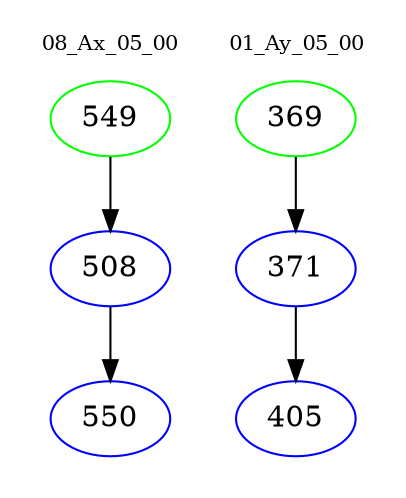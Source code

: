 digraph{
subgraph cluster_0 {
color = white
label = "08_Ax_05_00";
fontsize=10;
T0_549 [label="549", color="green"]
T0_549 -> T0_508 [color="black"]
T0_508 [label="508", color="blue"]
T0_508 -> T0_550 [color="black"]
T0_550 [label="550", color="blue"]
}
subgraph cluster_1 {
color = white
label = "01_Ay_05_00";
fontsize=10;
T1_369 [label="369", color="green"]
T1_369 -> T1_371 [color="black"]
T1_371 [label="371", color="blue"]
T1_371 -> T1_405 [color="black"]
T1_405 [label="405", color="blue"]
}
}
